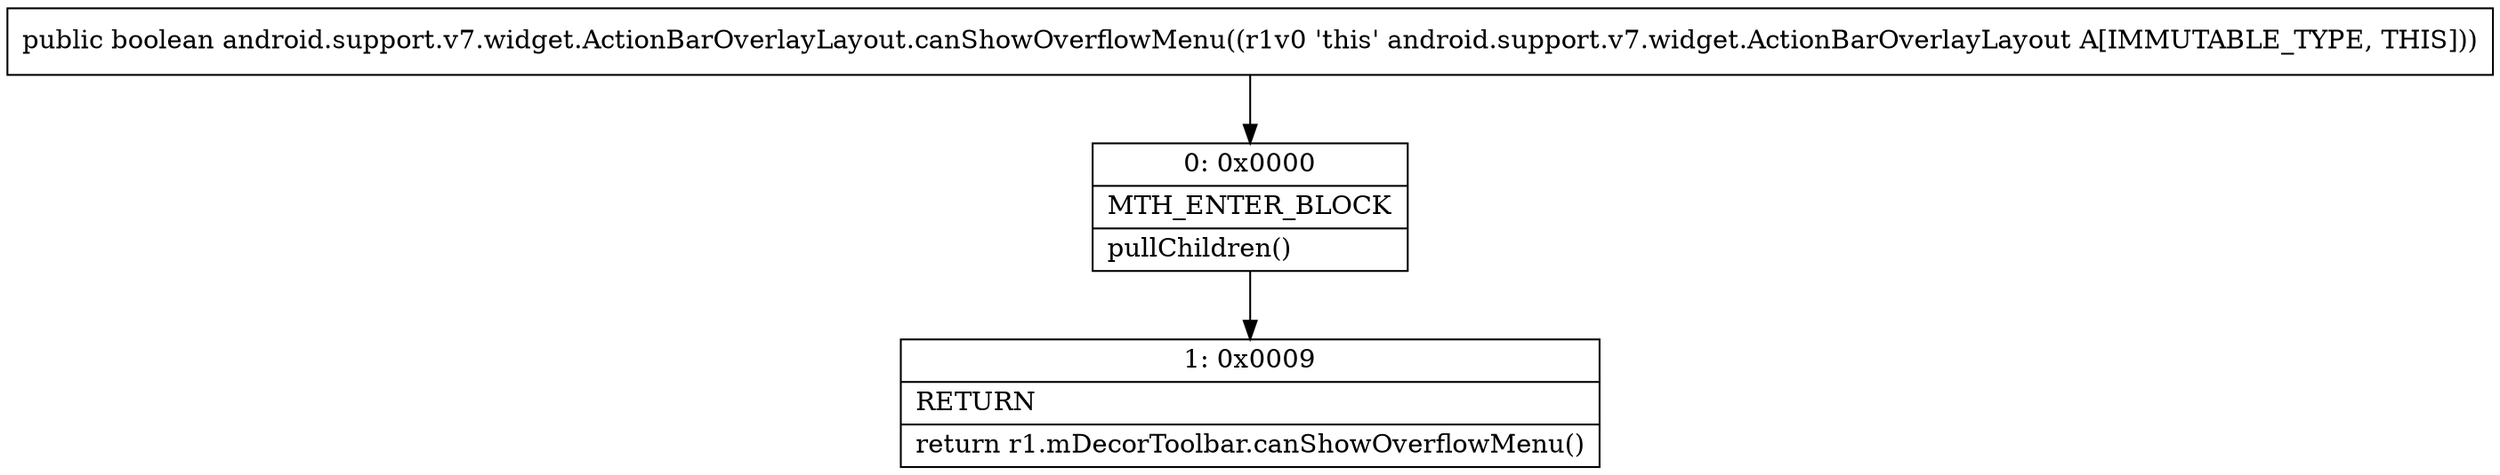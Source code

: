 digraph "CFG forandroid.support.v7.widget.ActionBarOverlayLayout.canShowOverflowMenu()Z" {
Node_0 [shape=record,label="{0\:\ 0x0000|MTH_ENTER_BLOCK\l|pullChildren()\l}"];
Node_1 [shape=record,label="{1\:\ 0x0009|RETURN\l|return r1.mDecorToolbar.canShowOverflowMenu()\l}"];
MethodNode[shape=record,label="{public boolean android.support.v7.widget.ActionBarOverlayLayout.canShowOverflowMenu((r1v0 'this' android.support.v7.widget.ActionBarOverlayLayout A[IMMUTABLE_TYPE, THIS])) }"];
MethodNode -> Node_0;
Node_0 -> Node_1;
}

